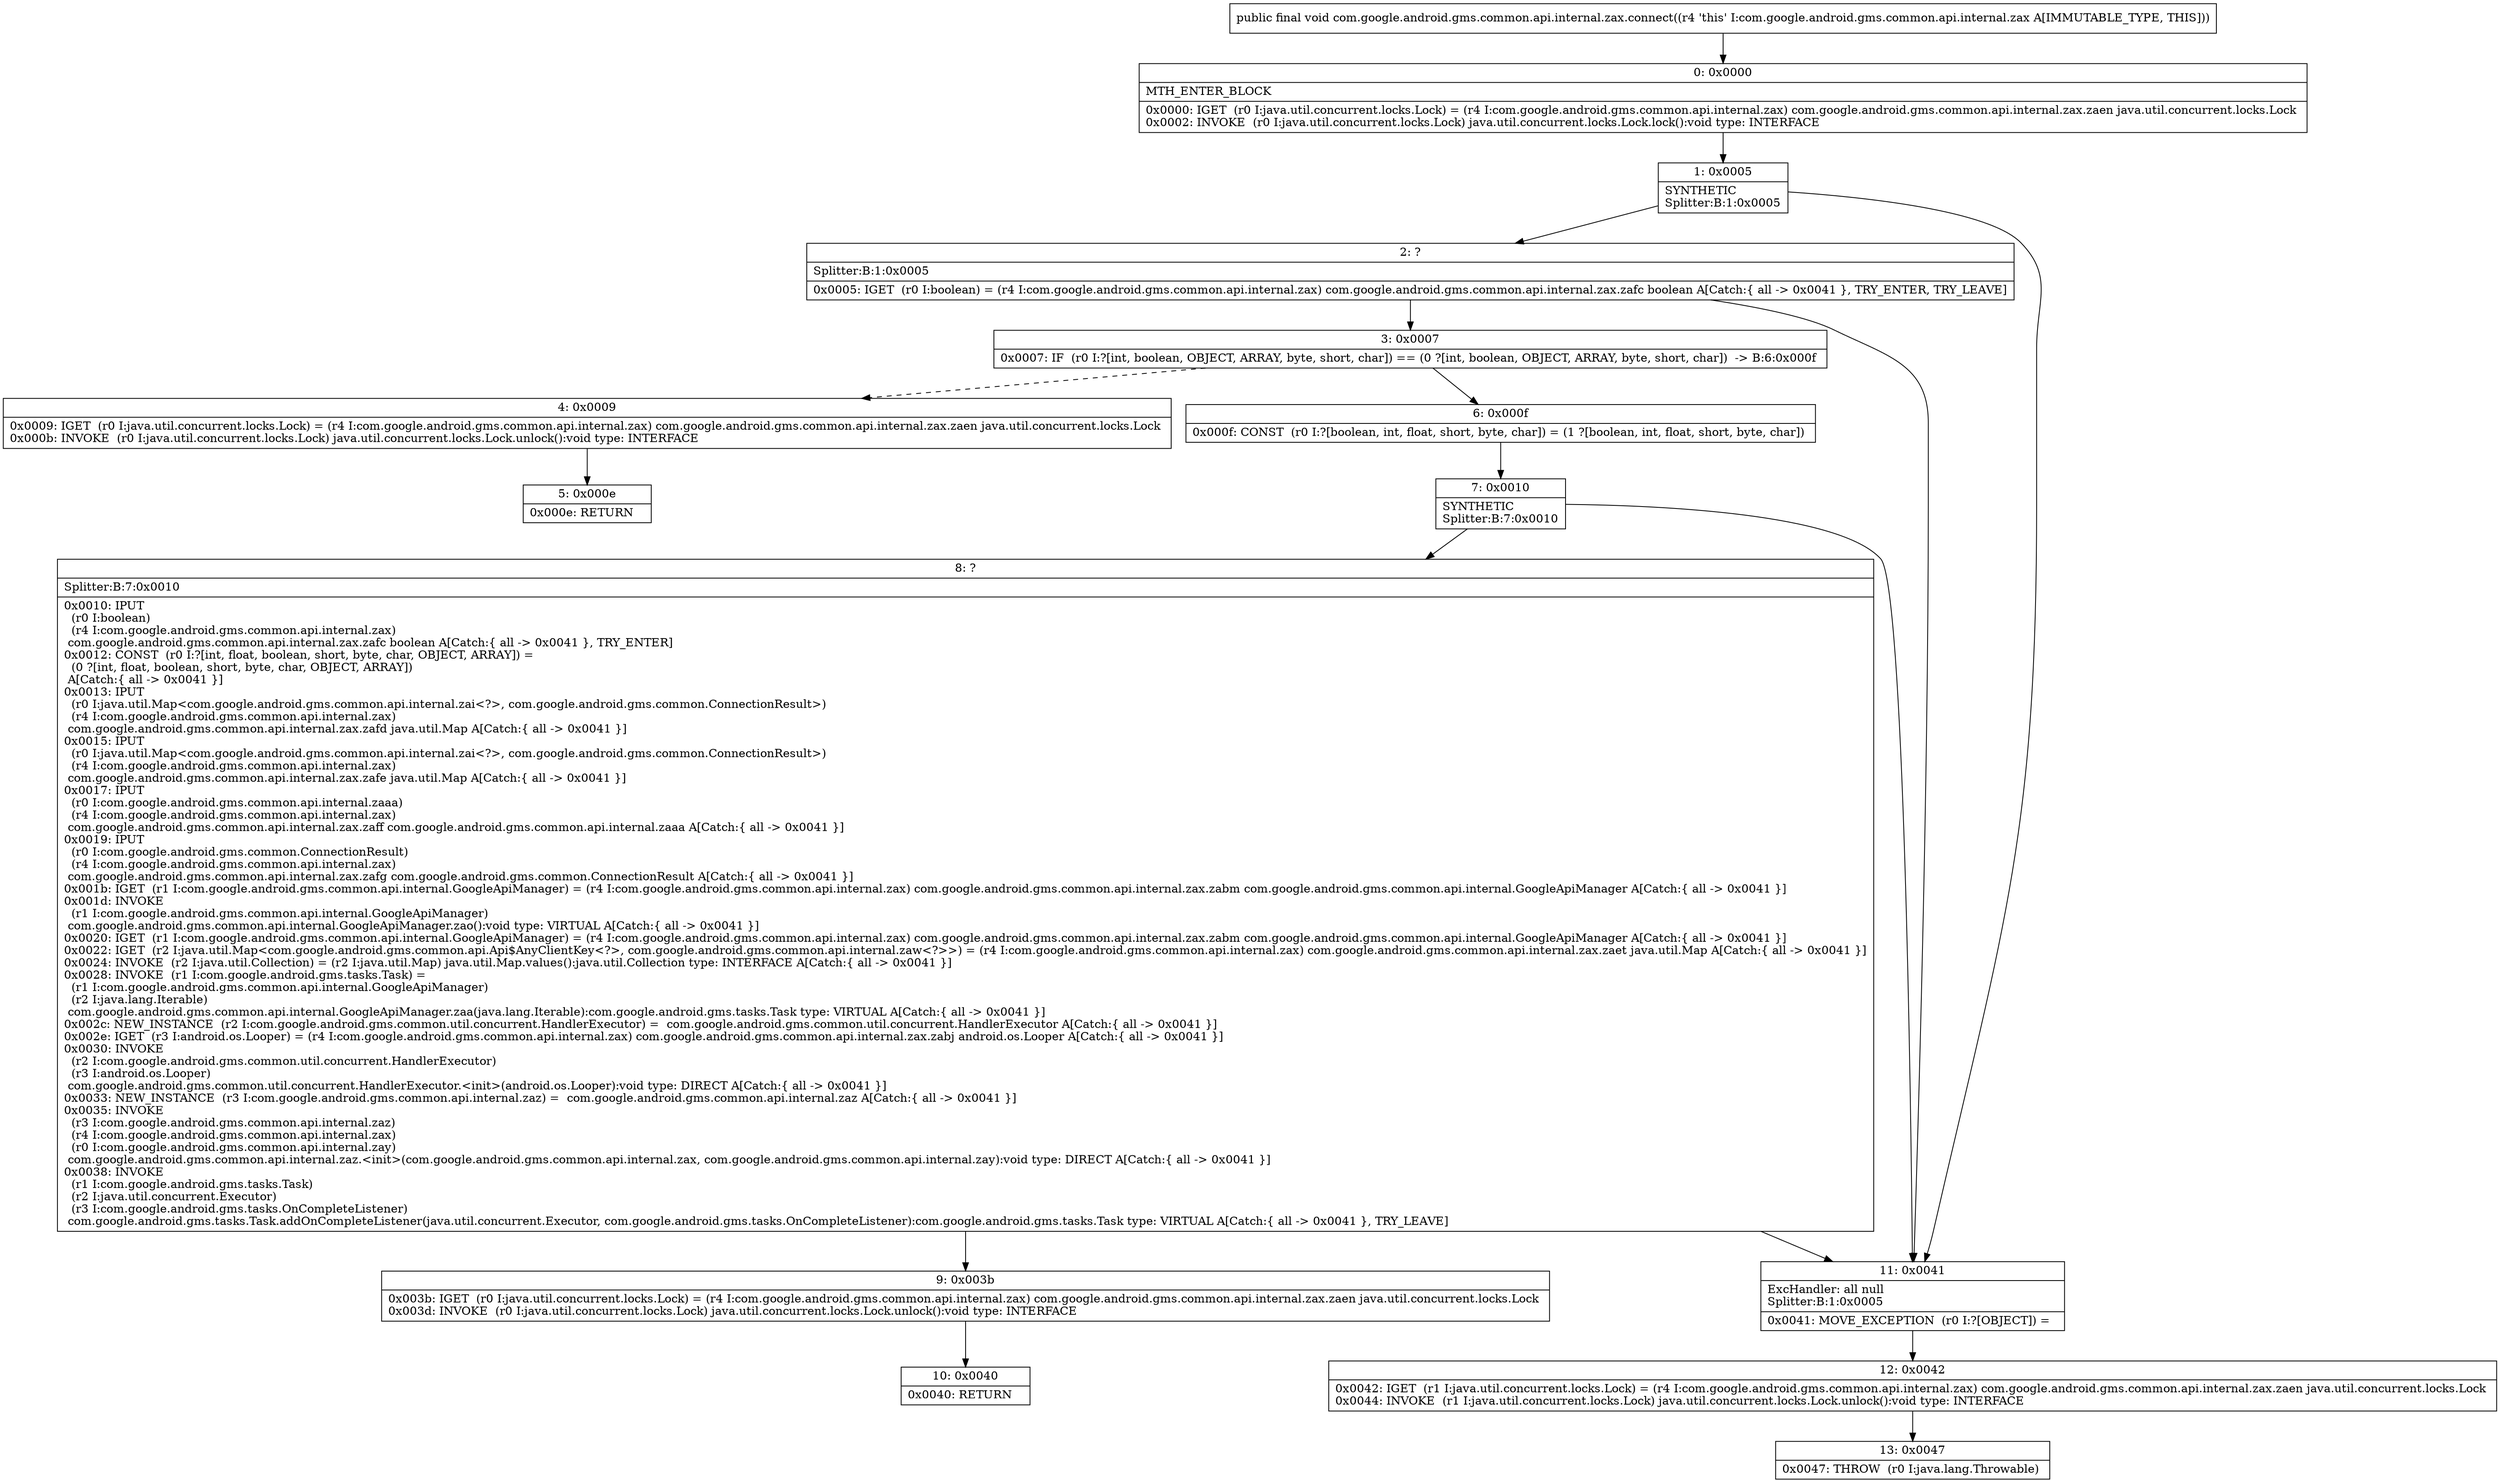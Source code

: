 digraph "CFG forcom.google.android.gms.common.api.internal.zax.connect()V" {
Node_0 [shape=record,label="{0\:\ 0x0000|MTH_ENTER_BLOCK\l|0x0000: IGET  (r0 I:java.util.concurrent.locks.Lock) = (r4 I:com.google.android.gms.common.api.internal.zax) com.google.android.gms.common.api.internal.zax.zaen java.util.concurrent.locks.Lock \l0x0002: INVOKE  (r0 I:java.util.concurrent.locks.Lock) java.util.concurrent.locks.Lock.lock():void type: INTERFACE \l}"];
Node_1 [shape=record,label="{1\:\ 0x0005|SYNTHETIC\lSplitter:B:1:0x0005\l}"];
Node_2 [shape=record,label="{2\:\ ?|Splitter:B:1:0x0005\l|0x0005: IGET  (r0 I:boolean) = (r4 I:com.google.android.gms.common.api.internal.zax) com.google.android.gms.common.api.internal.zax.zafc boolean A[Catch:\{ all \-\> 0x0041 \}, TRY_ENTER, TRY_LEAVE]\l}"];
Node_3 [shape=record,label="{3\:\ 0x0007|0x0007: IF  (r0 I:?[int, boolean, OBJECT, ARRAY, byte, short, char]) == (0 ?[int, boolean, OBJECT, ARRAY, byte, short, char])  \-\> B:6:0x000f \l}"];
Node_4 [shape=record,label="{4\:\ 0x0009|0x0009: IGET  (r0 I:java.util.concurrent.locks.Lock) = (r4 I:com.google.android.gms.common.api.internal.zax) com.google.android.gms.common.api.internal.zax.zaen java.util.concurrent.locks.Lock \l0x000b: INVOKE  (r0 I:java.util.concurrent.locks.Lock) java.util.concurrent.locks.Lock.unlock():void type: INTERFACE \l}"];
Node_5 [shape=record,label="{5\:\ 0x000e|0x000e: RETURN   \l}"];
Node_6 [shape=record,label="{6\:\ 0x000f|0x000f: CONST  (r0 I:?[boolean, int, float, short, byte, char]) = (1 ?[boolean, int, float, short, byte, char]) \l}"];
Node_7 [shape=record,label="{7\:\ 0x0010|SYNTHETIC\lSplitter:B:7:0x0010\l}"];
Node_8 [shape=record,label="{8\:\ ?|Splitter:B:7:0x0010\l|0x0010: IPUT  \l  (r0 I:boolean)\l  (r4 I:com.google.android.gms.common.api.internal.zax)\l com.google.android.gms.common.api.internal.zax.zafc boolean A[Catch:\{ all \-\> 0x0041 \}, TRY_ENTER]\l0x0012: CONST  (r0 I:?[int, float, boolean, short, byte, char, OBJECT, ARRAY]) = \l  (0 ?[int, float, boolean, short, byte, char, OBJECT, ARRAY])\l A[Catch:\{ all \-\> 0x0041 \}]\l0x0013: IPUT  \l  (r0 I:java.util.Map\<com.google.android.gms.common.api.internal.zai\<?\>, com.google.android.gms.common.ConnectionResult\>)\l  (r4 I:com.google.android.gms.common.api.internal.zax)\l com.google.android.gms.common.api.internal.zax.zafd java.util.Map A[Catch:\{ all \-\> 0x0041 \}]\l0x0015: IPUT  \l  (r0 I:java.util.Map\<com.google.android.gms.common.api.internal.zai\<?\>, com.google.android.gms.common.ConnectionResult\>)\l  (r4 I:com.google.android.gms.common.api.internal.zax)\l com.google.android.gms.common.api.internal.zax.zafe java.util.Map A[Catch:\{ all \-\> 0x0041 \}]\l0x0017: IPUT  \l  (r0 I:com.google.android.gms.common.api.internal.zaaa)\l  (r4 I:com.google.android.gms.common.api.internal.zax)\l com.google.android.gms.common.api.internal.zax.zaff com.google.android.gms.common.api.internal.zaaa A[Catch:\{ all \-\> 0x0041 \}]\l0x0019: IPUT  \l  (r0 I:com.google.android.gms.common.ConnectionResult)\l  (r4 I:com.google.android.gms.common.api.internal.zax)\l com.google.android.gms.common.api.internal.zax.zafg com.google.android.gms.common.ConnectionResult A[Catch:\{ all \-\> 0x0041 \}]\l0x001b: IGET  (r1 I:com.google.android.gms.common.api.internal.GoogleApiManager) = (r4 I:com.google.android.gms.common.api.internal.zax) com.google.android.gms.common.api.internal.zax.zabm com.google.android.gms.common.api.internal.GoogleApiManager A[Catch:\{ all \-\> 0x0041 \}]\l0x001d: INVOKE  \l  (r1 I:com.google.android.gms.common.api.internal.GoogleApiManager)\l com.google.android.gms.common.api.internal.GoogleApiManager.zao():void type: VIRTUAL A[Catch:\{ all \-\> 0x0041 \}]\l0x0020: IGET  (r1 I:com.google.android.gms.common.api.internal.GoogleApiManager) = (r4 I:com.google.android.gms.common.api.internal.zax) com.google.android.gms.common.api.internal.zax.zabm com.google.android.gms.common.api.internal.GoogleApiManager A[Catch:\{ all \-\> 0x0041 \}]\l0x0022: IGET  (r2 I:java.util.Map\<com.google.android.gms.common.api.Api$AnyClientKey\<?\>, com.google.android.gms.common.api.internal.zaw\<?\>\>) = (r4 I:com.google.android.gms.common.api.internal.zax) com.google.android.gms.common.api.internal.zax.zaet java.util.Map A[Catch:\{ all \-\> 0x0041 \}]\l0x0024: INVOKE  (r2 I:java.util.Collection) = (r2 I:java.util.Map) java.util.Map.values():java.util.Collection type: INTERFACE A[Catch:\{ all \-\> 0x0041 \}]\l0x0028: INVOKE  (r1 I:com.google.android.gms.tasks.Task) = \l  (r1 I:com.google.android.gms.common.api.internal.GoogleApiManager)\l  (r2 I:java.lang.Iterable)\l com.google.android.gms.common.api.internal.GoogleApiManager.zaa(java.lang.Iterable):com.google.android.gms.tasks.Task type: VIRTUAL A[Catch:\{ all \-\> 0x0041 \}]\l0x002c: NEW_INSTANCE  (r2 I:com.google.android.gms.common.util.concurrent.HandlerExecutor) =  com.google.android.gms.common.util.concurrent.HandlerExecutor A[Catch:\{ all \-\> 0x0041 \}]\l0x002e: IGET  (r3 I:android.os.Looper) = (r4 I:com.google.android.gms.common.api.internal.zax) com.google.android.gms.common.api.internal.zax.zabj android.os.Looper A[Catch:\{ all \-\> 0x0041 \}]\l0x0030: INVOKE  \l  (r2 I:com.google.android.gms.common.util.concurrent.HandlerExecutor)\l  (r3 I:android.os.Looper)\l com.google.android.gms.common.util.concurrent.HandlerExecutor.\<init\>(android.os.Looper):void type: DIRECT A[Catch:\{ all \-\> 0x0041 \}]\l0x0033: NEW_INSTANCE  (r3 I:com.google.android.gms.common.api.internal.zaz) =  com.google.android.gms.common.api.internal.zaz A[Catch:\{ all \-\> 0x0041 \}]\l0x0035: INVOKE  \l  (r3 I:com.google.android.gms.common.api.internal.zaz)\l  (r4 I:com.google.android.gms.common.api.internal.zax)\l  (r0 I:com.google.android.gms.common.api.internal.zay)\l com.google.android.gms.common.api.internal.zaz.\<init\>(com.google.android.gms.common.api.internal.zax, com.google.android.gms.common.api.internal.zay):void type: DIRECT A[Catch:\{ all \-\> 0x0041 \}]\l0x0038: INVOKE  \l  (r1 I:com.google.android.gms.tasks.Task)\l  (r2 I:java.util.concurrent.Executor)\l  (r3 I:com.google.android.gms.tasks.OnCompleteListener)\l com.google.android.gms.tasks.Task.addOnCompleteListener(java.util.concurrent.Executor, com.google.android.gms.tasks.OnCompleteListener):com.google.android.gms.tasks.Task type: VIRTUAL A[Catch:\{ all \-\> 0x0041 \}, TRY_LEAVE]\l}"];
Node_9 [shape=record,label="{9\:\ 0x003b|0x003b: IGET  (r0 I:java.util.concurrent.locks.Lock) = (r4 I:com.google.android.gms.common.api.internal.zax) com.google.android.gms.common.api.internal.zax.zaen java.util.concurrent.locks.Lock \l0x003d: INVOKE  (r0 I:java.util.concurrent.locks.Lock) java.util.concurrent.locks.Lock.unlock():void type: INTERFACE \l}"];
Node_10 [shape=record,label="{10\:\ 0x0040|0x0040: RETURN   \l}"];
Node_11 [shape=record,label="{11\:\ 0x0041|ExcHandler: all null\lSplitter:B:1:0x0005\l|0x0041: MOVE_EXCEPTION  (r0 I:?[OBJECT]) =  \l}"];
Node_12 [shape=record,label="{12\:\ 0x0042|0x0042: IGET  (r1 I:java.util.concurrent.locks.Lock) = (r4 I:com.google.android.gms.common.api.internal.zax) com.google.android.gms.common.api.internal.zax.zaen java.util.concurrent.locks.Lock \l0x0044: INVOKE  (r1 I:java.util.concurrent.locks.Lock) java.util.concurrent.locks.Lock.unlock():void type: INTERFACE \l}"];
Node_13 [shape=record,label="{13\:\ 0x0047|0x0047: THROW  (r0 I:java.lang.Throwable) \l}"];
MethodNode[shape=record,label="{public final void com.google.android.gms.common.api.internal.zax.connect((r4 'this' I:com.google.android.gms.common.api.internal.zax A[IMMUTABLE_TYPE, THIS])) }"];
MethodNode -> Node_0;
Node_0 -> Node_1;
Node_1 -> Node_2;
Node_1 -> Node_11;
Node_2 -> Node_3;
Node_2 -> Node_11;
Node_3 -> Node_4[style=dashed];
Node_3 -> Node_6;
Node_4 -> Node_5;
Node_6 -> Node_7;
Node_7 -> Node_8;
Node_7 -> Node_11;
Node_8 -> Node_9;
Node_8 -> Node_11;
Node_9 -> Node_10;
Node_11 -> Node_12;
Node_12 -> Node_13;
}

